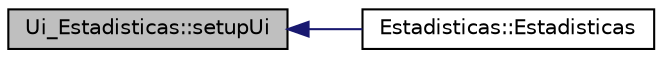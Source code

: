 digraph "Ui_Estadisticas::setupUi"
{
  edge [fontname="Helvetica",fontsize="10",labelfontname="Helvetica",labelfontsize="10"];
  node [fontname="Helvetica",fontsize="10",shape=record];
  rankdir="LR";
  Node1 [label="Ui_Estadisticas::setupUi",height=0.2,width=0.4,color="black", fillcolor="grey75", style="filled" fontcolor="black"];
  Node1 -> Node2 [dir="back",color="midnightblue",fontsize="10",style="solid",fontname="Helvetica"];
  Node2 [label="Estadisticas::Estadisticas",height=0.2,width=0.4,color="black", fillcolor="white", style="filled",URL="$class_estadisticas.html#a7dc0cf1c51d2f78d998cdd72740f2ee8"];
}

